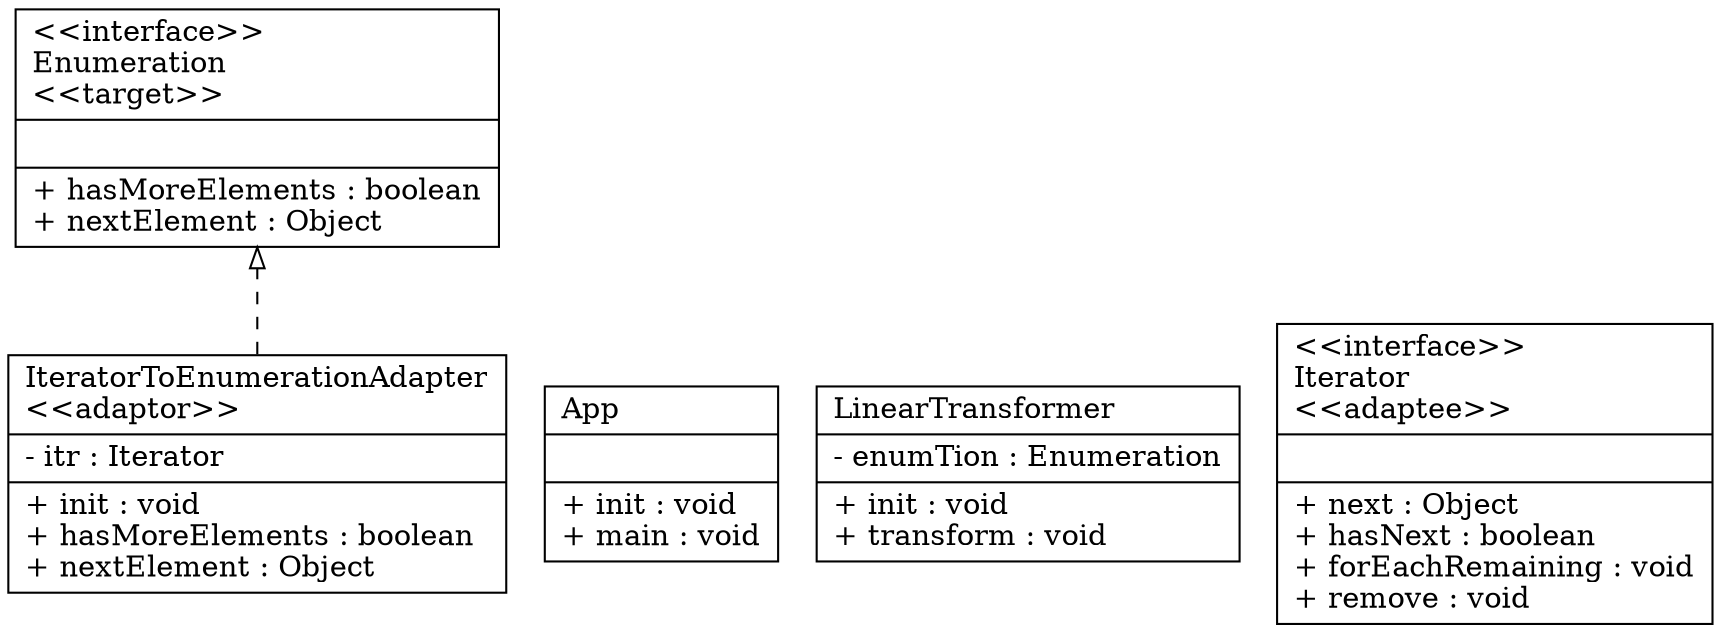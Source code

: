 digraph UML_Diagram
{
rankdir=BT;

IteratorToEnumerationAdapter [
shape = "record", color="black",
label = "{IteratorToEnumerationAdapter\l\<\<adaptor\>\>\l|
- itr : Iterator\l
|+ init : void\l
+ hasMoreElements : boolean\l
+ nextElement : Object\l
}"];
IteratorToEnumerationAdapter -> Enumeration [arrowhead="onormal", style="dashed"];

App [
shape = "record", color="black",
label = "{App\l|
|+ init : void\l
+ main : void\l
}"];

LinearTransformer [
shape = "record", color="black",
label = "{LinearTransformer\l|
- enumTion : Enumeration\l
|+ init : void\l
+ transform : void\l
}"];

Iterator [
shape = "record",
label = "{\<\<interface\>\>\lIterator\l\<\<adaptee\>\>\l||+ next : Object\l
+ hasNext : boolean\l
+ forEachRemaining : void\l
+ remove : void\l
}"];

Enumeration [
shape = "record",
label = "{\<\<interface\>\>\lEnumeration\l\<\<target\>\>\l||+ hasMoreElements : boolean\l
+ nextElement : Object\l
}"];

}
